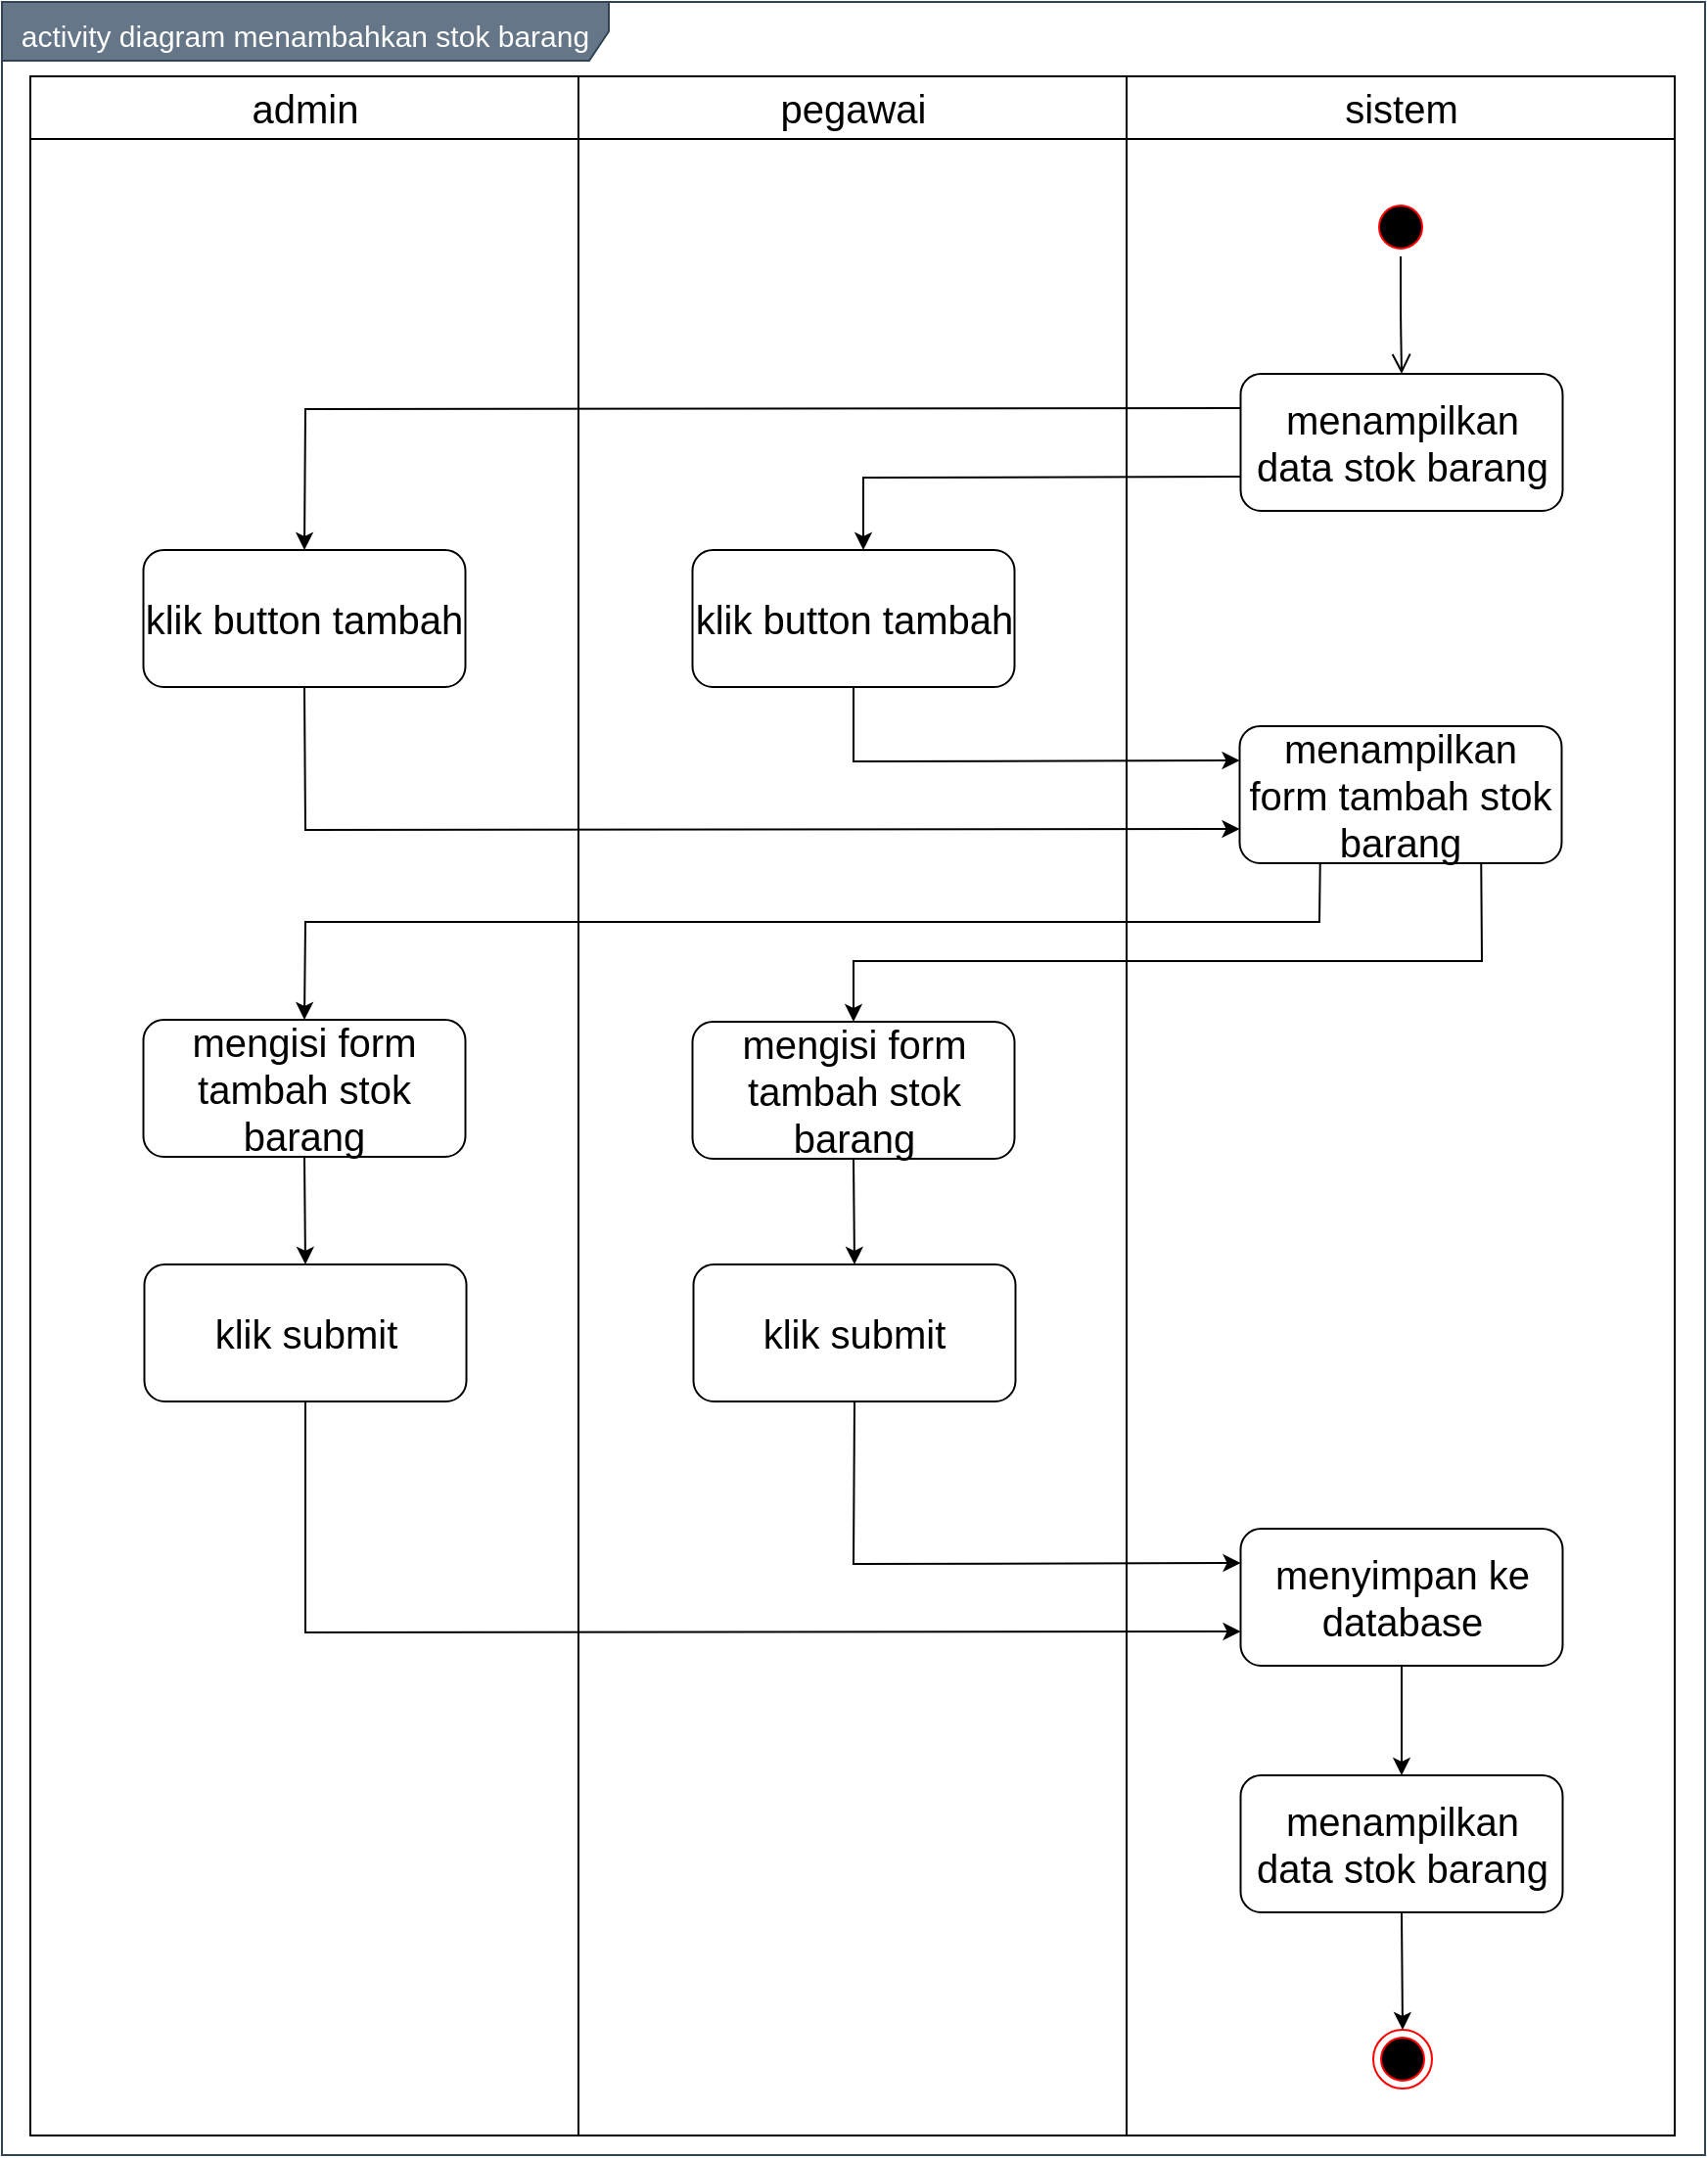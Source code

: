 <mxfile version="14.9.6" type="device"><diagram id="At1VE63v4dRIYn2IWVgQ" name="Page-1"><mxGraphModel dx="1199" dy="653" grid="1" gridSize="10" guides="1" tooltips="1" connect="1" arrows="1" fold="1" page="1" pageScale="1" pageWidth="850" pageHeight="1100" math="0" shadow="0"><root><mxCell id="0"/><mxCell id="1" parent="0"/><mxCell id="FWQbdZuqkRRrpGFf_9Xw-1" value="&lt;font style=&quot;font-size: 15px&quot;&gt;activity diagram menambahkan stok barang&lt;/font&gt;" style="shape=umlFrame;whiteSpace=wrap;html=1;fontSize=20;align=center;width=310;height=30;fillColor=#647687;strokeColor=#314354;fontColor=#ffffff;" vertex="1" parent="1"><mxGeometry x="160" y="100" width="870" height="1100" as="geometry"/></mxCell><mxCell id="FWQbdZuqkRRrpGFf_9Xw-2" value="admin" style="swimlane;whiteSpace=wrap;fontSize=20;fontStyle=0;startSize=32;" vertex="1" parent="1"><mxGeometry x="174.5" y="138" width="280" height="1052" as="geometry"/></mxCell><mxCell id="FWQbdZuqkRRrpGFf_9Xw-3" value="klik button tambah" style="rounded=1;whiteSpace=wrap;html=1;fontSize=20;align=center;" vertex="1" parent="FWQbdZuqkRRrpGFf_9Xw-2"><mxGeometry x="57.75" y="242" width="164.5" height="70" as="geometry"/></mxCell><mxCell id="FWQbdZuqkRRrpGFf_9Xw-4" value="mengisi form tambah stok barang" style="rounded=1;whiteSpace=wrap;html=1;fontSize=20;align=center;" vertex="1" parent="FWQbdZuqkRRrpGFf_9Xw-2"><mxGeometry x="57.75" y="482" width="164.5" height="70" as="geometry"/></mxCell><mxCell id="FWQbdZuqkRRrpGFf_9Xw-5" value="pegawai" style="swimlane;whiteSpace=wrap;fontSize=20;fontStyle=0;startSize=32;" vertex="1" parent="1"><mxGeometry x="454.5" y="138" width="280" height="1052" as="geometry"/></mxCell><mxCell id="FWQbdZuqkRRrpGFf_9Xw-6" value="klik submit" style="rounded=1;whiteSpace=wrap;html=1;fontSize=20;align=center;" vertex="1" parent="FWQbdZuqkRRrpGFf_9Xw-5"><mxGeometry x="58.75" y="607" width="164.5" height="70" as="geometry"/></mxCell><mxCell id="FWQbdZuqkRRrpGFf_9Xw-7" value="sistem" style="swimlane;whiteSpace=wrap;fontSize=20;fontStyle=0;startSize=32;" vertex="1" parent="1"><mxGeometry x="734.5" y="138" width="280" height="1052" as="geometry"/></mxCell><mxCell id="FWQbdZuqkRRrpGFf_9Xw-8" value="" style="ellipse;html=1;shape=endState;fillColor=#000000;strokeColor=#ff0000;fontSize=20;align=center;" vertex="1" parent="FWQbdZuqkRRrpGFf_9Xw-7"><mxGeometry x="126" y="998" width="30" height="30" as="geometry"/></mxCell><mxCell id="FWQbdZuqkRRrpGFf_9Xw-9" value="" style="ellipse;html=1;shape=startState;fillColor=#000000;strokeColor=#ff0000;fontSize=20;align=center;" vertex="1" parent="FWQbdZuqkRRrpGFf_9Xw-7"><mxGeometry x="125" y="62" width="30" height="30" as="geometry"/></mxCell><mxCell id="FWQbdZuqkRRrpGFf_9Xw-10" value="" style="edgeStyle=orthogonalEdgeStyle;html=1;verticalAlign=bottom;endArrow=open;endSize=8;fontSize=20;entryX=0.5;entryY=0;entryDx=0;entryDy=0;" edge="1" parent="FWQbdZuqkRRrpGFf_9Xw-7" source="FWQbdZuqkRRrpGFf_9Xw-9" target="FWQbdZuqkRRrpGFf_9Xw-11"><mxGeometry relative="1" as="geometry"><mxPoint x="140" y="152" as="targetPoint"/></mxGeometry></mxCell><mxCell id="FWQbdZuqkRRrpGFf_9Xw-11" value="menampilkan data stok barang" style="rounded=1;whiteSpace=wrap;html=1;fontSize=20;align=center;" vertex="1" parent="FWQbdZuqkRRrpGFf_9Xw-7"><mxGeometry x="58.25" y="152" width="164.5" height="70" as="geometry"/></mxCell><mxCell id="FWQbdZuqkRRrpGFf_9Xw-12" value="menyimpan ke database" style="rounded=1;whiteSpace=wrap;html=1;fontSize=20;align=center;" vertex="1" parent="FWQbdZuqkRRrpGFf_9Xw-7"><mxGeometry x="58.25" y="742" width="164.5" height="70" as="geometry"/></mxCell><mxCell id="FWQbdZuqkRRrpGFf_9Xw-13" value="klik button tambah" style="rounded=1;whiteSpace=wrap;html=1;fontSize=20;align=center;" vertex="1" parent="1"><mxGeometry x="512.75" y="380" width="164.5" height="70" as="geometry"/></mxCell><mxCell id="FWQbdZuqkRRrpGFf_9Xw-14" value="menampilkan data stok barang" style="rounded=1;whiteSpace=wrap;html=1;fontSize=20;align=center;" vertex="1" parent="1"><mxGeometry x="792.75" y="1006" width="164.5" height="70" as="geometry"/></mxCell><mxCell id="FWQbdZuqkRRrpGFf_9Xw-15" value="" style="endArrow=classic;html=1;fontSize=20;strokeColor=#000000;entryX=0.5;entryY=0;entryDx=0;entryDy=0;exitX=0.5;exitY=1;exitDx=0;exitDy=0;" edge="1" parent="1" source="FWQbdZuqkRRrpGFf_9Xw-14" target="FWQbdZuqkRRrpGFf_9Xw-8"><mxGeometry width="50" height="50" relative="1" as="geometry"><mxPoint x="875" y="1596" as="sourcePoint"/><mxPoint x="895" y="1452.0" as="targetPoint"/></mxGeometry></mxCell><mxCell id="FWQbdZuqkRRrpGFf_9Xw-16" value="mengisi form tambah stok barang" style="rounded=1;whiteSpace=wrap;html=1;fontSize=20;align=center;" vertex="1" parent="1"><mxGeometry x="512.75" y="621" width="164.5" height="70" as="geometry"/></mxCell><mxCell id="FWQbdZuqkRRrpGFf_9Xw-17" value="" style="endArrow=classic;html=1;exitX=0;exitY=0.75;exitDx=0;exitDy=0;rounded=0;" edge="1" parent="1" source="FWQbdZuqkRRrpGFf_9Xw-11"><mxGeometry width="50" height="50" relative="1" as="geometry"><mxPoint x="600" y="580" as="sourcePoint"/><mxPoint x="600" y="380" as="targetPoint"/><Array as="points"><mxPoint x="600" y="343"/></Array></mxGeometry></mxCell><mxCell id="FWQbdZuqkRRrpGFf_9Xw-18" value="" style="endArrow=classic;html=1;exitX=0;exitY=0.25;exitDx=0;exitDy=0;rounded=0;entryX=0.5;entryY=0;entryDx=0;entryDy=0;" edge="1" parent="1" source="FWQbdZuqkRRrpGFf_9Xw-11" target="FWQbdZuqkRRrpGFf_9Xw-3"><mxGeometry width="50" height="50" relative="1" as="geometry"><mxPoint x="802.75" y="352.5" as="sourcePoint"/><mxPoint x="610" y="390" as="targetPoint"/><Array as="points"><mxPoint x="315" y="308"/></Array></mxGeometry></mxCell><mxCell id="FWQbdZuqkRRrpGFf_9Xw-19" value="menampilkan form tambah stok barang" style="rounded=1;whiteSpace=wrap;html=1;fontSize=20;align=center;" vertex="1" parent="1"><mxGeometry x="792.25" y="470" width="164.5" height="70" as="geometry"/></mxCell><mxCell id="FWQbdZuqkRRrpGFf_9Xw-20" value="klik submit" style="rounded=1;whiteSpace=wrap;html=1;fontSize=20;align=center;" vertex="1" parent="1"><mxGeometry x="232.75" y="745" width="164.5" height="70" as="geometry"/></mxCell><mxCell id="FWQbdZuqkRRrpGFf_9Xw-21" value="" style="endArrow=classic;html=1;entryX=0;entryY=0.25;entryDx=0;entryDy=0;exitX=0.5;exitY=1;exitDx=0;exitDy=0;rounded=0;" edge="1" parent="1" source="FWQbdZuqkRRrpGFf_9Xw-13" target="FWQbdZuqkRRrpGFf_9Xw-19"><mxGeometry width="50" height="50" relative="1" as="geometry"><mxPoint x="540" y="460" as="sourcePoint"/><mxPoint x="590" y="410" as="targetPoint"/><Array as="points"><mxPoint x="595" y="488"/></Array></mxGeometry></mxCell><mxCell id="FWQbdZuqkRRrpGFf_9Xw-22" value="" style="endArrow=classic;html=1;entryX=0;entryY=0.75;entryDx=0;entryDy=0;exitX=0.5;exitY=1;exitDx=0;exitDy=0;rounded=0;" edge="1" parent="1" source="FWQbdZuqkRRrpGFf_9Xw-3" target="FWQbdZuqkRRrpGFf_9Xw-19"><mxGeometry width="50" height="50" relative="1" as="geometry"><mxPoint x="540" y="460" as="sourcePoint"/><mxPoint x="590" y="410" as="targetPoint"/><Array as="points"><mxPoint x="315" y="523"/></Array></mxGeometry></mxCell><mxCell id="FWQbdZuqkRRrpGFf_9Xw-23" value="" style="endArrow=classic;html=1;entryX=0.5;entryY=0;entryDx=0;entryDy=0;exitX=0.25;exitY=1;exitDx=0;exitDy=0;rounded=0;" edge="1" parent="1" source="FWQbdZuqkRRrpGFf_9Xw-19" target="FWQbdZuqkRRrpGFf_9Xw-4"><mxGeometry width="50" height="50" relative="1" as="geometry"><mxPoint x="620" y="680" as="sourcePoint"/><mxPoint x="670" y="630" as="targetPoint"/><Array as="points"><mxPoint x="833" y="570"/><mxPoint x="315" y="570"/></Array></mxGeometry></mxCell><mxCell id="FWQbdZuqkRRrpGFf_9Xw-24" value="" style="endArrow=classic;html=1;exitX=0.75;exitY=1;exitDx=0;exitDy=0;entryX=0.5;entryY=0;entryDx=0;entryDy=0;rounded=0;" edge="1" parent="1" source="FWQbdZuqkRRrpGFf_9Xw-19" target="FWQbdZuqkRRrpGFf_9Xw-16"><mxGeometry width="50" height="50" relative="1" as="geometry"><mxPoint x="620" y="680" as="sourcePoint"/><mxPoint x="670" y="630" as="targetPoint"/><Array as="points"><mxPoint x="916" y="590"/><mxPoint x="595" y="590"/></Array></mxGeometry></mxCell><mxCell id="FWQbdZuqkRRrpGFf_9Xw-25" value="" style="endArrow=classic;html=1;entryX=0.5;entryY=0;entryDx=0;entryDy=0;exitX=0.5;exitY=1;exitDx=0;exitDy=0;" edge="1" parent="1" source="FWQbdZuqkRRrpGFf_9Xw-16" target="FWQbdZuqkRRrpGFf_9Xw-6"><mxGeometry width="50" height="50" relative="1" as="geometry"><mxPoint x="530" y="710" as="sourcePoint"/><mxPoint x="580" y="660" as="targetPoint"/></mxGeometry></mxCell><mxCell id="FWQbdZuqkRRrpGFf_9Xw-26" value="" style="endArrow=classic;html=1;entryX=0.5;entryY=0;entryDx=0;entryDy=0;exitX=0.5;exitY=1;exitDx=0;exitDy=0;" edge="1" parent="1" source="FWQbdZuqkRRrpGFf_9Xw-4" target="FWQbdZuqkRRrpGFf_9Xw-20"><mxGeometry width="50" height="50" relative="1" as="geometry"><mxPoint x="605" y="701" as="sourcePoint"/><mxPoint x="605.5" y="755" as="targetPoint"/></mxGeometry></mxCell><mxCell id="FWQbdZuqkRRrpGFf_9Xw-27" value="" style="endArrow=classic;html=1;entryX=0;entryY=0.25;entryDx=0;entryDy=0;exitX=0.5;exitY=1;exitDx=0;exitDy=0;rounded=0;" edge="1" parent="1" source="FWQbdZuqkRRrpGFf_9Xw-6" target="FWQbdZuqkRRrpGFf_9Xw-12"><mxGeometry width="50" height="50" relative="1" as="geometry"><mxPoint x="324.5" y="700" as="sourcePoint"/><mxPoint x="325.0" y="755" as="targetPoint"/><Array as="points"><mxPoint x="595" y="898"/></Array></mxGeometry></mxCell><mxCell id="FWQbdZuqkRRrpGFf_9Xw-28" value="" style="endArrow=classic;html=1;exitX=0.5;exitY=1;exitDx=0;exitDy=0;entryX=0;entryY=0.75;entryDx=0;entryDy=0;rounded=0;" edge="1" parent="1" source="FWQbdZuqkRRrpGFf_9Xw-20" target="FWQbdZuqkRRrpGFf_9Xw-12"><mxGeometry width="50" height="50" relative="1" as="geometry"><mxPoint x="590" y="990" as="sourcePoint"/><mxPoint x="640" y="940" as="targetPoint"/><Array as="points"><mxPoint x="315" y="933"/></Array></mxGeometry></mxCell><mxCell id="FWQbdZuqkRRrpGFf_9Xw-29" value="" style="endArrow=classic;html=1;entryX=0.5;entryY=0;entryDx=0;entryDy=0;exitX=0.5;exitY=1;exitDx=0;exitDy=0;" edge="1" parent="1" source="FWQbdZuqkRRrpGFf_9Xw-12" target="FWQbdZuqkRRrpGFf_9Xw-14"><mxGeometry width="50" height="50" relative="1" as="geometry"><mxPoint x="590" y="990" as="sourcePoint"/><mxPoint x="640" y="940" as="targetPoint"/></mxGeometry></mxCell></root></mxGraphModel></diagram></mxfile>